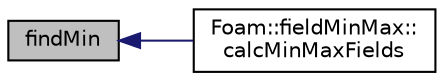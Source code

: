 digraph "findMin"
{
  bgcolor="transparent";
  edge [fontname="Helvetica",fontsize="10",labelfontname="Helvetica",labelfontsize="10"];
  node [fontname="Helvetica",fontsize="10",shape=record];
  rankdir="LR";
  Node1 [label="findMin",height=0.2,width=0.4,color="black", fillcolor="grey75", style="filled", fontcolor="black"];
  Node1 -> Node2 [dir="back",color="midnightblue",fontsize="10",style="solid",fontname="Helvetica"];
  Node2 [label="Foam::fieldMinMax::\lcalcMinMaxFields",height=0.2,width=0.4,color="black",URL="$a00760.html#a6126365ecd734d34bcb4c240e4ce8039",tooltip="Calculate the field min/max. "];
}
